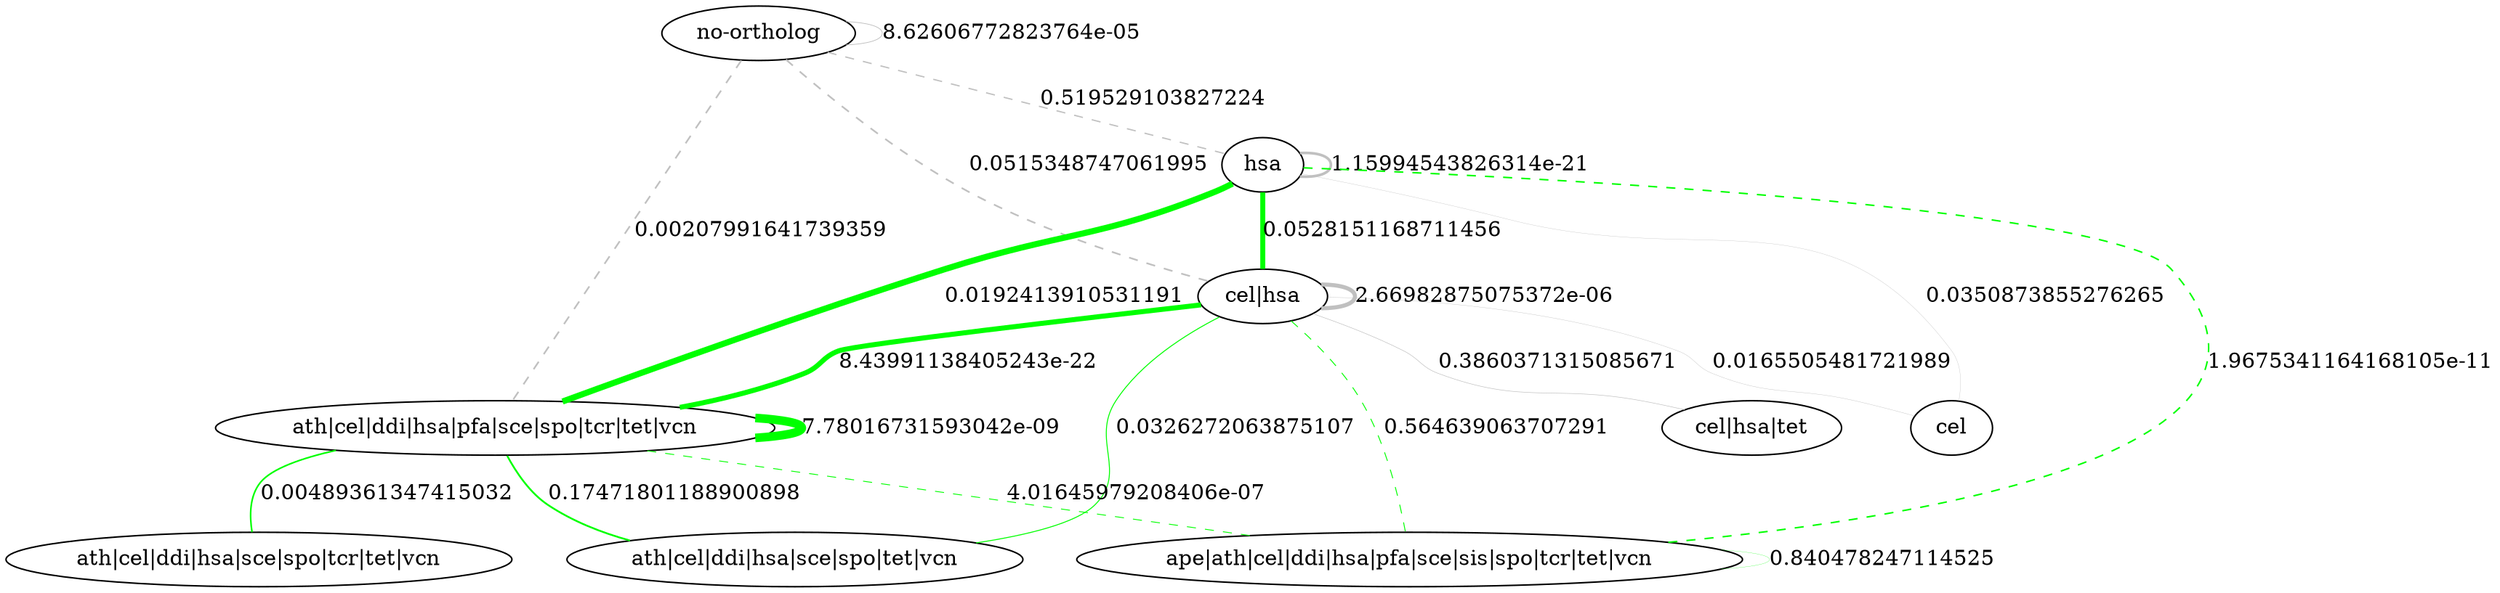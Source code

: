 graph  {
"no-ortholog";
hsa;
"cel|hsa";
"ath|cel|ddi|hsa|pfa|sce|spo|tcr|tet|vcn";
cel;
"ape|ath|cel|ddi|hsa|pfa|sce|sis|spo|tcr|tet|vcn";
"cel|hsa|tet";
"ath|cel|ddi|hsa|sce|spo|tet|vcn";
"ath|cel|ddi|hsa|sce|spo|tcr|tet|vcn";
"no-ortholog" -- "no-ortholog"  [A="-----------------", B="-----------------", PROF_A="-----------------", PROF_Q="-----------------", color=grey, expected_nab="42.4152", label="8.62606772823764e-05", nab=69, penwidth="0.46495956873315364", style=solid, taxa_A="no-ortholog", taxa_Q="no-ortholog", taxonomy_A=mixed, taxonomy_Q=mixed];
"no-ortholog" -- hsa  [A="-----------------", B="--------+--------", PROF_A="--------+--------", PROF_Q="-----------------", color=grey, expected_nab="133.9369", label="0.519529103827224", nab=127, penwidth="0.8557951482479784", style=dashed, taxa_A=hsa, taxa_Q="no-ortholog", taxonomy_A=eukar, taxonomy_Q=mixed];
"no-ortholog" -- "cel|hsa"  [A="-----------------", B="----+---+--------", PROF_A="----+---+--------", PROF_Q="-----------------", color=grey, expected_nab="144.2571", label="0.0515348747061995", nab=166, penwidth="1.118598382749326", style=dashed, taxa_A="cel|hsa", taxa_Q="no-ortholog", taxonomy_A=eukar, taxonomy_Q=mixed];
"no-ortholog" -- "ath|cel|ddi|hsa|pfa|sce|spo|tcr|tet|vcn"  [A="-----------------", B="-+--+-+-++-+-++++", PROF_A="-+--+-+-++-+-++++", PROF_Q="-----------------", color=grey, expected_nab="205.2716", label="0.00207991641739359", nab=167, penwidth="1.1253369272237195", style=dashed, taxa_A="ath|cel|ddi|hsa|pfa|sce|spo|tcr|tet|vcn", taxa_Q="no-ortholog", taxonomy_A=eukar, taxonomy_Q=mixed];
hsa -- hsa  [A="--------+--------", B="--------+--------", PROF_A="--------+--------", PROF_Q="--------+--------", color=grey, expected_nab="422.9397", label="1.15994543826314e-21", nab=261, penwidth="1.7587601078167117", style=solid, taxa_A=hsa, taxa_Q=hsa, taxonomy_A=eukar, taxonomy_Q=eukar];
hsa -- cel  [A="--------+--------", B="----+------------", PROF_A="----+------------", PROF_Q="--------+--------", color=grey, expected_nab="18.1447", label="0.0350873855276265", nab=27, penwidth="0.18194070080862526", style=solid, taxa_A=cel, taxa_Q=hsa, taxonomy_A=eukar, taxonomy_Q=eukar];
hsa -- "cel|hsa"  [A="--------+--------", B="----+---+--------", PROF_A="----+---+--------", PROF_Q="--------+--------", color=green, expected_nab="455.5286", label="0.0528151168711456", nab=492, penwidth="3.3153638814016166", style=solid, taxa_A="cel|hsa", taxa_Q=hsa, taxonomy_A=eukar, taxonomy_Q=eukar];
hsa -- "ath|cel|ddi|hsa|pfa|sce|spo|tcr|tet|vcn"  [A="--------+--------", B="-+--+-+-++-+-++++", PROF_A="-+--+-+-++-+-++++", PROF_Q="--------+--------", color=green, expected_nab="648.1971", label="0.0192413910531191", nab=598, penwidth="4.0296495956873315", style=solid, taxa_A="ath|cel|ddi|hsa|pfa|sce|spo|tcr|tet|vcn", taxa_Q=hsa, taxonomy_A=eukar, taxonomy_Q=eukar];
hsa -- "ape|ath|cel|ddi|hsa|pfa|sce|sis|spo|tcr|tet|vcn"  [A="--------+--------", B="++--+-+-++-++++++", PROF_A="++--+-+-++-++++++", PROF_Q="--------+--------", color=green, expected_nab="85.5907", label="1.9675341164168105e-11", nab=148, penwidth="0.9973045822102425", style=dashed, taxa_A="ape|ath|cel|ddi|hsa|pfa|sce|sis|spo|tcr|tet|vcn", taxa_Q=hsa, taxonomy_A=mixed, taxonomy_Q=eukar];
"cel|hsa" -- cel  [A="----+------------", B="----+---+--------", PROF_A="----+---+--------", PROF_Q="----+------------", color=grey, expected_nab="19.5429", label="0.0165505481721989", nab=30, penwidth="0.20215633423180593", style=solid, taxa_A="cel|hsa", taxa_Q=cel, taxonomy_A=eukar, taxonomy_Q=eukar];
"cel|hsa" -- "cel|hsa"  [A="----+---+--------", B="----+---+--------", PROF_A="----+---+--------", PROF_Q="----+---+--------", color=grey, expected_nab="490.6286", label="2.66982875075372e-06", nab=402, penwidth="2.7088948787062", style=solid, taxa_A="cel|hsa", taxa_Q="cel|hsa", taxonomy_A=eukar, taxonomy_Q=eukar];
"cel|hsa" -- "cel|hsa|tet"  [A="----+---+--------", B="----+---+------+-", PROF_A="----+---+------+-", PROF_Q="----+---+--------", color=grey, expected_nab="56.0571", label="0.3860371315085671", nab=50, penwidth="0.3369272237196766", style=solid, taxa_A="cel|hsa|tet", taxa_Q="cel|hsa", taxonomy_A=eukar, taxonomy_Q=eukar];
"cel|hsa" -- "ath|cel|ddi|hsa|sce|spo|tet|vcn"  [A="----+---+--------", B="-+--+-+-+--+-+-++", PROF_A="-+--+-+-+--+-+-++", PROF_Q="----+---+--------", color=green, expected_nab="113.5286", label="0.0326272063875107", nab=93, penwidth="0.6266846361185983", style=solid, taxa_A="ath|cel|ddi|hsa|sce|spo|tet|vcn", taxa_Q="cel|hsa", taxonomy_A=eukar, taxonomy_Q=eukar];
"cel|hsa" -- "ath|cel|ddi|hsa|pfa|sce|spo|tcr|tet|vcn"  [A="----+---+--------", B="-+--+-+-++-+-++++", PROF_A="-+--+-+-++-+-++++", PROF_Q="----+---+--------", color=green, expected_nab="698.1429", label="8.43991138405243e-22", nab=494, penwidth="3.3288409703504045", style=solid, taxa_A="ath|cel|ddi|hsa|pfa|sce|spo|tcr|tet|vcn", taxa_Q="cel|hsa", taxonomy_A=eukar, taxonomy_Q=eukar];
"cel|hsa" -- "ape|ath|cel|ddi|hsa|pfa|sce|sis|spo|tcr|tet|vcn"  [A="----+---+--------", B="++--+-+-++-++++++", PROF_A="++--+-+-++-++++++", PROF_Q="----+---+--------", color=green, expected_nab="92.1857", label="0.564639063707291", nab=87, penwidth="0.5862533692722373", style=dashed, taxa_A="ape|ath|cel|ddi|hsa|pfa|sce|sis|spo|tcr|tet|vcn", taxa_Q="cel|hsa", taxonomy_A=mixed, taxonomy_Q=eukar];
"ath|cel|ddi|hsa|pfa|sce|spo|tcr|tet|vcn" -- "ath|cel|ddi|hsa|sce|spo|tet|vcn"  [A="-+--+-+-+--+-+-++", B="-+--+-+-++-+-++++", PROF_A="-+--+-+-++-+-++++", PROF_Q="-+--+-+-+--+-+-++", color=green, expected_nab="161.5462", label="0.17471801188900898", nab=177, penwidth="1.192722371967655", style=solid, taxa_A="ath|cel|ddi|hsa|pfa|sce|spo|tcr|tet|vcn", taxa_Q="ath|cel|ddi|hsa|sce|spo|tet|vcn", taxonomy_A=eukar, taxonomy_Q=eukar];
"ath|cel|ddi|hsa|pfa|sce|spo|tcr|tet|vcn" -- "ath|cel|ddi|hsa|sce|spo|tcr|tet|vcn"  [A="-+--+-+-+--+-++++", B="-+--+-+-++-+-++++", PROF_A="-+--+-+-++-+-++++", PROF_Q="-+--+-+-+--+-++++", color=green, expected_nab="127.8831", label="0.00489361347415032", nab=157, penwidth="1.0579514824797844", style=solid, taxa_A="ath|cel|ddi|hsa|pfa|sce|spo|tcr|tet|vcn", taxa_Q="ath|cel|ddi|hsa|sce|spo|tcr|tet|vcn", taxonomy_A=eukar, taxonomy_Q=eukar];
"ath|cel|ddi|hsa|pfa|sce|spo|tcr|tet|vcn" -- "ath|cel|ddi|hsa|pfa|sce|spo|tcr|tet|vcn"  [A="-+--+-+-++-+-++++", B="-+--+-+-++-+-++++", PROF_A="-+--+-+-++-+-++++", PROF_Q="-+--+-+-++-+-++++", color=green, expected_nab="993.4265", label="7.78016731593042e-09", nab=847, penwidth="5.707547169811321", style=solid, taxa_A="ath|cel|ddi|hsa|pfa|sce|spo|tcr|tet|vcn", taxa_Q="ath|cel|ddi|hsa|pfa|sce|spo|tcr|tet|vcn", taxonomy_A=eukar, taxonomy_Q=eukar];
"ath|cel|ddi|hsa|pfa|sce|spo|tcr|tet|vcn" -- "ape|ath|cel|ddi|hsa|pfa|sce|sis|spo|tcr|tet|vcn"  [A="-+--+-+-++-+-++++", B="++--+-+-++-++++++", PROF_A="++--+-+-++-++++++", PROF_Q="-+--+-+-++-+-++++", color=green, expected_nab="131.1762", label="4.01645979208406e-07", nab=82, penwidth="0.5525606469002696", style=dashed, taxa_A="ape|ath|cel|ddi|hsa|pfa|sce|sis|spo|tcr|tet|vcn", taxa_Q="ath|cel|ddi|hsa|pfa|sce|spo|tcr|tet|vcn", taxonomy_A=mixed, taxonomy_Q=eukar];
"ape|ath|cel|ddi|hsa|pfa|sce|sis|spo|tcr|tet|vcn" -- "ape|ath|cel|ddi|hsa|pfa|sce|sis|spo|tcr|tet|vcn"  [A="++--+-+-++-++++++", B="++--+-+-++-++++++", PROF_A="++--+-+-++-++++++", PROF_Q="++--+-+-++-++++++", color=green, expected_nab="17.3211", label="0.840478247114525", nab=18, penwidth="0.12129380053908356", style=solid, taxa_A="ape|ath|cel|ddi|hsa|pfa|sce|sis|spo|tcr|tet|vcn", taxa_Q="ape|ath|cel|ddi|hsa|pfa|sce|sis|spo|tcr|tet|vcn", taxonomy_A=mixed, taxonomy_Q=mixed];
}
